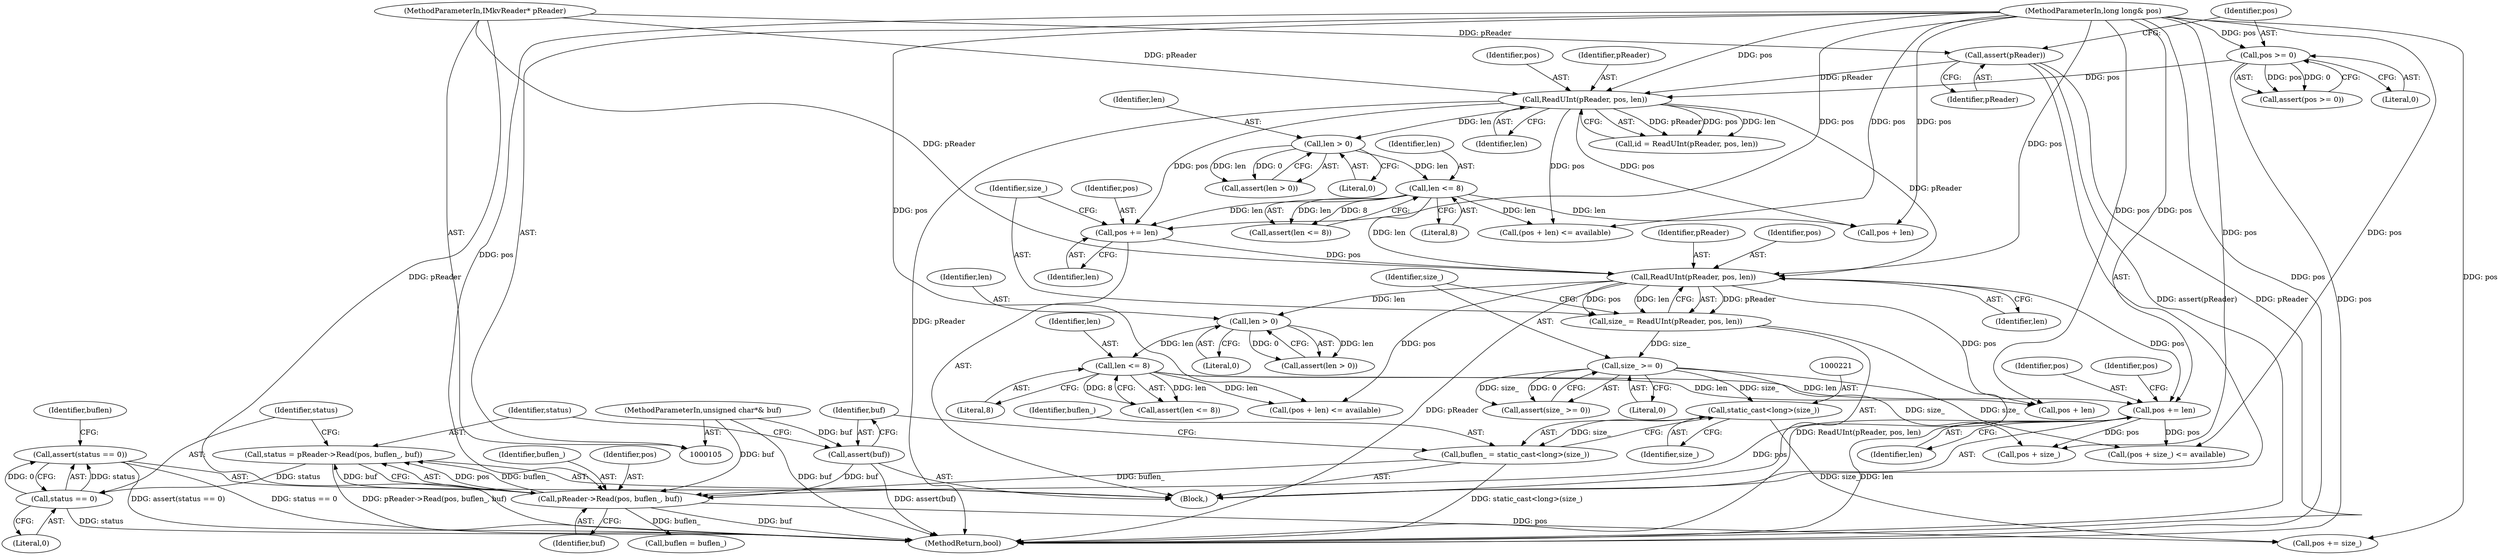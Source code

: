 digraph "0_Android_04839626ed859623901ebd3a5fd483982186b59d_161@API" {
"1000232" [label="(Call,assert(status == 0))"];
"1000233" [label="(Call,status == 0)"];
"1000226" [label="(Call,status = pReader->Read(pos, buflen_, buf))"];
"1000228" [label="(Call,pReader->Read(pos, buflen_, buf))"];
"1000107" [label="(MethodParameterIn,long long& pos)"];
"1000208" [label="(Call,pos += len)"];
"1000199" [label="(Call,len <= 8)"];
"1000195" [label="(Call,len > 0)"];
"1000186" [label="(Call,ReadUInt(pReader, pos, len))"];
"1000150" [label="(Call,ReadUInt(pReader, pos, len))"];
"1000112" [label="(Call,assert(pReader))"];
"1000106" [label="(MethodParameterIn,IMkvReader* pReader)"];
"1000115" [label="(Call,pos >= 0)"];
"1000180" [label="(Call,pos += len)"];
"1000163" [label="(Call,len <= 8)"];
"1000159" [label="(Call,len > 0)"];
"1000218" [label="(Call,buflen_ = static_cast<long>(size_))"];
"1000220" [label="(Call,static_cast<long>(size_))"];
"1000191" [label="(Call,size_ >= 0)"];
"1000184" [label="(Call,size_ = ReadUInt(pReader, pos, len))"];
"1000224" [label="(Call,assert(buf))"];
"1000109" [label="(MethodParameterIn,unsigned char*& buf)"];
"1000165" [label="(Literal,8)"];
"1000106" [label="(MethodParameterIn,IMkvReader* pReader)"];
"1000197" [label="(Literal,0)"];
"1000191" [label="(Call,size_ >= 0)"];
"1000112" [label="(Call,assert(pReader))"];
"1000231" [label="(Identifier,buf)"];
"1000164" [label="(Identifier,len)"];
"1000219" [label="(Identifier,buflen_)"];
"1000232" [label="(Call,assert(status == 0))"];
"1000230" [label="(Identifier,buflen_)"];
"1000229" [label="(Identifier,pos)"];
"1000237" [label="(Identifier,buflen)"];
"1000195" [label="(Call,len > 0)"];
"1000113" [label="(Identifier,pReader)"];
"1000235" [label="(Literal,0)"];
"1000116" [label="(Identifier,pos)"];
"1000114" [label="(Call,assert(pos >= 0))"];
"1000227" [label="(Identifier,status)"];
"1000200" [label="(Identifier,len)"];
"1000222" [label="(Identifier,size_)"];
"1000180" [label="(Call,pos += len)"];
"1000194" [label="(Call,assert(len > 0))"];
"1000218" [label="(Call,buflen_ = static_cast<long>(size_))"];
"1000214" [label="(Identifier,pos)"];
"1000148" [label="(Call,id = ReadUInt(pReader, pos, len))"];
"1000111" [label="(Block,)"];
"1000152" [label="(Identifier,pos)"];
"1000233" [label="(Call,status == 0)"];
"1000192" [label="(Identifier,size_)"];
"1000160" [label="(Identifier,len)"];
"1000187" [label="(Identifier,pReader)"];
"1000163" [label="(Call,len <= 8)"];
"1000213" [label="(Call,pos + size_)"];
"1000107" [label="(MethodParameterIn,long long& pos)"];
"1000158" [label="(Call,assert(len > 0))"];
"1000198" [label="(Call,assert(len <= 8))"];
"1000225" [label="(Identifier,buf)"];
"1000224" [label="(Call,assert(buf))"];
"1000208" [label="(Call,pos += len)"];
"1000209" [label="(Identifier,pos)"];
"1000186" [label="(Call,ReadUInt(pReader, pos, len))"];
"1000203" [label="(Call,(pos + len) <= available)"];
"1000109" [label="(MethodParameterIn,unsigned char*& buf)"];
"1000226" [label="(Call,status = pReader->Read(pos, buflen_, buf))"];
"1000210" [label="(Identifier,len)"];
"1000151" [label="(Identifier,pReader)"];
"1000181" [label="(Identifier,pos)"];
"1000193" [label="(Literal,0)"];
"1000244" [label="(MethodReturn,bool)"];
"1000150" [label="(Call,ReadUInt(pReader, pos, len))"];
"1000199" [label="(Call,len <= 8)"];
"1000190" [label="(Call,assert(size_ >= 0))"];
"1000236" [label="(Call,buflen = buflen_)"];
"1000115" [label="(Call,pos >= 0)"];
"1000212" [label="(Call,(pos + size_) <= available)"];
"1000167" [label="(Call,(pos + len) <= available)"];
"1000162" [label="(Call,assert(len <= 8))"];
"1000153" [label="(Identifier,len)"];
"1000185" [label="(Identifier,size_)"];
"1000188" [label="(Identifier,pos)"];
"1000204" [label="(Call,pos + len)"];
"1000220" [label="(Call,static_cast<long>(size_))"];
"1000201" [label="(Literal,8)"];
"1000228" [label="(Call,pReader->Read(pos, buflen_, buf))"];
"1000161" [label="(Literal,0)"];
"1000196" [label="(Identifier,len)"];
"1000234" [label="(Identifier,status)"];
"1000184" [label="(Call,size_ = ReadUInt(pReader, pos, len))"];
"1000189" [label="(Identifier,len)"];
"1000168" [label="(Call,pos + len)"];
"1000159" [label="(Call,len > 0)"];
"1000117" [label="(Literal,0)"];
"1000182" [label="(Identifier,len)"];
"1000239" [label="(Call,pos += size_)"];
"1000232" -> "1000111"  [label="AST: "];
"1000232" -> "1000233"  [label="CFG: "];
"1000233" -> "1000232"  [label="AST: "];
"1000237" -> "1000232"  [label="CFG: "];
"1000232" -> "1000244"  [label="DDG: status == 0"];
"1000232" -> "1000244"  [label="DDG: assert(status == 0)"];
"1000233" -> "1000232"  [label="DDG: status"];
"1000233" -> "1000232"  [label="DDG: 0"];
"1000233" -> "1000235"  [label="CFG: "];
"1000234" -> "1000233"  [label="AST: "];
"1000235" -> "1000233"  [label="AST: "];
"1000233" -> "1000244"  [label="DDG: status"];
"1000226" -> "1000233"  [label="DDG: status"];
"1000226" -> "1000111"  [label="AST: "];
"1000226" -> "1000228"  [label="CFG: "];
"1000227" -> "1000226"  [label="AST: "];
"1000228" -> "1000226"  [label="AST: "];
"1000234" -> "1000226"  [label="CFG: "];
"1000226" -> "1000244"  [label="DDG: pReader->Read(pos, buflen_, buf)"];
"1000228" -> "1000226"  [label="DDG: pos"];
"1000228" -> "1000226"  [label="DDG: buflen_"];
"1000228" -> "1000226"  [label="DDG: buf"];
"1000228" -> "1000231"  [label="CFG: "];
"1000229" -> "1000228"  [label="AST: "];
"1000230" -> "1000228"  [label="AST: "];
"1000231" -> "1000228"  [label="AST: "];
"1000228" -> "1000244"  [label="DDG: buf"];
"1000107" -> "1000228"  [label="DDG: pos"];
"1000208" -> "1000228"  [label="DDG: pos"];
"1000218" -> "1000228"  [label="DDG: buflen_"];
"1000224" -> "1000228"  [label="DDG: buf"];
"1000109" -> "1000228"  [label="DDG: buf"];
"1000228" -> "1000236"  [label="DDG: buflen_"];
"1000228" -> "1000239"  [label="DDG: pos"];
"1000107" -> "1000105"  [label="AST: "];
"1000107" -> "1000244"  [label="DDG: pos"];
"1000107" -> "1000115"  [label="DDG: pos"];
"1000107" -> "1000150"  [label="DDG: pos"];
"1000107" -> "1000167"  [label="DDG: pos"];
"1000107" -> "1000168"  [label="DDG: pos"];
"1000107" -> "1000180"  [label="DDG: pos"];
"1000107" -> "1000186"  [label="DDG: pos"];
"1000107" -> "1000203"  [label="DDG: pos"];
"1000107" -> "1000204"  [label="DDG: pos"];
"1000107" -> "1000208"  [label="DDG: pos"];
"1000107" -> "1000212"  [label="DDG: pos"];
"1000107" -> "1000213"  [label="DDG: pos"];
"1000107" -> "1000239"  [label="DDG: pos"];
"1000208" -> "1000111"  [label="AST: "];
"1000208" -> "1000210"  [label="CFG: "];
"1000209" -> "1000208"  [label="AST: "];
"1000210" -> "1000208"  [label="AST: "];
"1000214" -> "1000208"  [label="CFG: "];
"1000208" -> "1000244"  [label="DDG: len"];
"1000199" -> "1000208"  [label="DDG: len"];
"1000186" -> "1000208"  [label="DDG: pos"];
"1000208" -> "1000212"  [label="DDG: pos"];
"1000208" -> "1000213"  [label="DDG: pos"];
"1000199" -> "1000198"  [label="AST: "];
"1000199" -> "1000201"  [label="CFG: "];
"1000200" -> "1000199"  [label="AST: "];
"1000201" -> "1000199"  [label="AST: "];
"1000198" -> "1000199"  [label="CFG: "];
"1000199" -> "1000198"  [label="DDG: len"];
"1000199" -> "1000198"  [label="DDG: 8"];
"1000195" -> "1000199"  [label="DDG: len"];
"1000199" -> "1000203"  [label="DDG: len"];
"1000199" -> "1000204"  [label="DDG: len"];
"1000195" -> "1000194"  [label="AST: "];
"1000195" -> "1000197"  [label="CFG: "];
"1000196" -> "1000195"  [label="AST: "];
"1000197" -> "1000195"  [label="AST: "];
"1000194" -> "1000195"  [label="CFG: "];
"1000195" -> "1000194"  [label="DDG: len"];
"1000195" -> "1000194"  [label="DDG: 0"];
"1000186" -> "1000195"  [label="DDG: len"];
"1000186" -> "1000184"  [label="AST: "];
"1000186" -> "1000189"  [label="CFG: "];
"1000187" -> "1000186"  [label="AST: "];
"1000188" -> "1000186"  [label="AST: "];
"1000189" -> "1000186"  [label="AST: "];
"1000184" -> "1000186"  [label="CFG: "];
"1000186" -> "1000244"  [label="DDG: pReader"];
"1000186" -> "1000184"  [label="DDG: pReader"];
"1000186" -> "1000184"  [label="DDG: pos"];
"1000186" -> "1000184"  [label="DDG: len"];
"1000150" -> "1000186"  [label="DDG: pReader"];
"1000106" -> "1000186"  [label="DDG: pReader"];
"1000180" -> "1000186"  [label="DDG: pos"];
"1000163" -> "1000186"  [label="DDG: len"];
"1000186" -> "1000203"  [label="DDG: pos"];
"1000186" -> "1000204"  [label="DDG: pos"];
"1000150" -> "1000148"  [label="AST: "];
"1000150" -> "1000153"  [label="CFG: "];
"1000151" -> "1000150"  [label="AST: "];
"1000152" -> "1000150"  [label="AST: "];
"1000153" -> "1000150"  [label="AST: "];
"1000148" -> "1000150"  [label="CFG: "];
"1000150" -> "1000244"  [label="DDG: pReader"];
"1000150" -> "1000148"  [label="DDG: pReader"];
"1000150" -> "1000148"  [label="DDG: pos"];
"1000150" -> "1000148"  [label="DDG: len"];
"1000112" -> "1000150"  [label="DDG: pReader"];
"1000106" -> "1000150"  [label="DDG: pReader"];
"1000115" -> "1000150"  [label="DDG: pos"];
"1000150" -> "1000159"  [label="DDG: len"];
"1000150" -> "1000167"  [label="DDG: pos"];
"1000150" -> "1000168"  [label="DDG: pos"];
"1000150" -> "1000180"  [label="DDG: pos"];
"1000112" -> "1000111"  [label="AST: "];
"1000112" -> "1000113"  [label="CFG: "];
"1000113" -> "1000112"  [label="AST: "];
"1000116" -> "1000112"  [label="CFG: "];
"1000112" -> "1000244"  [label="DDG: assert(pReader)"];
"1000112" -> "1000244"  [label="DDG: pReader"];
"1000106" -> "1000112"  [label="DDG: pReader"];
"1000106" -> "1000105"  [label="AST: "];
"1000106" -> "1000244"  [label="DDG: pReader"];
"1000115" -> "1000114"  [label="AST: "];
"1000115" -> "1000117"  [label="CFG: "];
"1000116" -> "1000115"  [label="AST: "];
"1000117" -> "1000115"  [label="AST: "];
"1000114" -> "1000115"  [label="CFG: "];
"1000115" -> "1000244"  [label="DDG: pos"];
"1000115" -> "1000114"  [label="DDG: pos"];
"1000115" -> "1000114"  [label="DDG: 0"];
"1000180" -> "1000111"  [label="AST: "];
"1000180" -> "1000182"  [label="CFG: "];
"1000181" -> "1000180"  [label="AST: "];
"1000182" -> "1000180"  [label="AST: "];
"1000185" -> "1000180"  [label="CFG: "];
"1000163" -> "1000180"  [label="DDG: len"];
"1000163" -> "1000162"  [label="AST: "];
"1000163" -> "1000165"  [label="CFG: "];
"1000164" -> "1000163"  [label="AST: "];
"1000165" -> "1000163"  [label="AST: "];
"1000162" -> "1000163"  [label="CFG: "];
"1000163" -> "1000162"  [label="DDG: len"];
"1000163" -> "1000162"  [label="DDG: 8"];
"1000159" -> "1000163"  [label="DDG: len"];
"1000163" -> "1000167"  [label="DDG: len"];
"1000163" -> "1000168"  [label="DDG: len"];
"1000159" -> "1000158"  [label="AST: "];
"1000159" -> "1000161"  [label="CFG: "];
"1000160" -> "1000159"  [label="AST: "];
"1000161" -> "1000159"  [label="AST: "];
"1000158" -> "1000159"  [label="CFG: "];
"1000159" -> "1000158"  [label="DDG: len"];
"1000159" -> "1000158"  [label="DDG: 0"];
"1000218" -> "1000111"  [label="AST: "];
"1000218" -> "1000220"  [label="CFG: "];
"1000219" -> "1000218"  [label="AST: "];
"1000220" -> "1000218"  [label="AST: "];
"1000225" -> "1000218"  [label="CFG: "];
"1000218" -> "1000244"  [label="DDG: static_cast<long>(size_)"];
"1000220" -> "1000218"  [label="DDG: size_"];
"1000220" -> "1000222"  [label="CFG: "];
"1000221" -> "1000220"  [label="AST: "];
"1000222" -> "1000220"  [label="AST: "];
"1000191" -> "1000220"  [label="DDG: size_"];
"1000220" -> "1000239"  [label="DDG: size_"];
"1000191" -> "1000190"  [label="AST: "];
"1000191" -> "1000193"  [label="CFG: "];
"1000192" -> "1000191"  [label="AST: "];
"1000193" -> "1000191"  [label="AST: "];
"1000190" -> "1000191"  [label="CFG: "];
"1000191" -> "1000190"  [label="DDG: size_"];
"1000191" -> "1000190"  [label="DDG: 0"];
"1000184" -> "1000191"  [label="DDG: size_"];
"1000191" -> "1000212"  [label="DDG: size_"];
"1000191" -> "1000213"  [label="DDG: size_"];
"1000184" -> "1000111"  [label="AST: "];
"1000185" -> "1000184"  [label="AST: "];
"1000192" -> "1000184"  [label="CFG: "];
"1000184" -> "1000244"  [label="DDG: ReadUInt(pReader, pos, len)"];
"1000224" -> "1000111"  [label="AST: "];
"1000224" -> "1000225"  [label="CFG: "];
"1000225" -> "1000224"  [label="AST: "];
"1000227" -> "1000224"  [label="CFG: "];
"1000224" -> "1000244"  [label="DDG: assert(buf)"];
"1000109" -> "1000224"  [label="DDG: buf"];
"1000109" -> "1000105"  [label="AST: "];
"1000109" -> "1000244"  [label="DDG: buf"];
}
